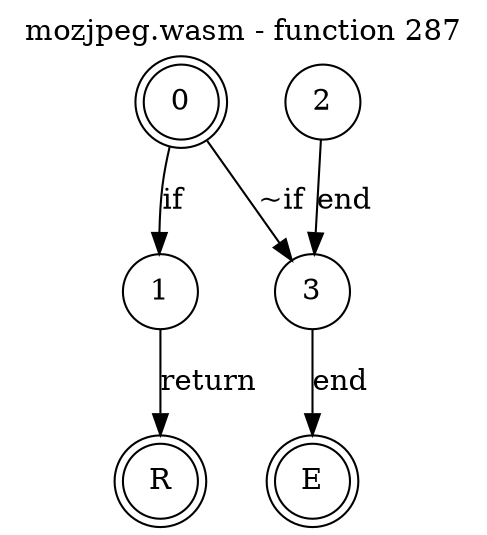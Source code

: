 digraph finite_state_machine {
    label = "mozjpeg.wasm - function 287"
    labelloc =  t
    labelfontsize = 16
    labelfontcolor = black
    labelfontname = "Helvetica"
    node [shape = doublecircle]; 0 E R ;
    node [shape = circle];
    0 -> 1[label="if"];
    0 -> 3[label="~if"];
    1 -> R[label="return"];
    2 -> 3[label="end"];
    3 -> E[label="end"];
}
